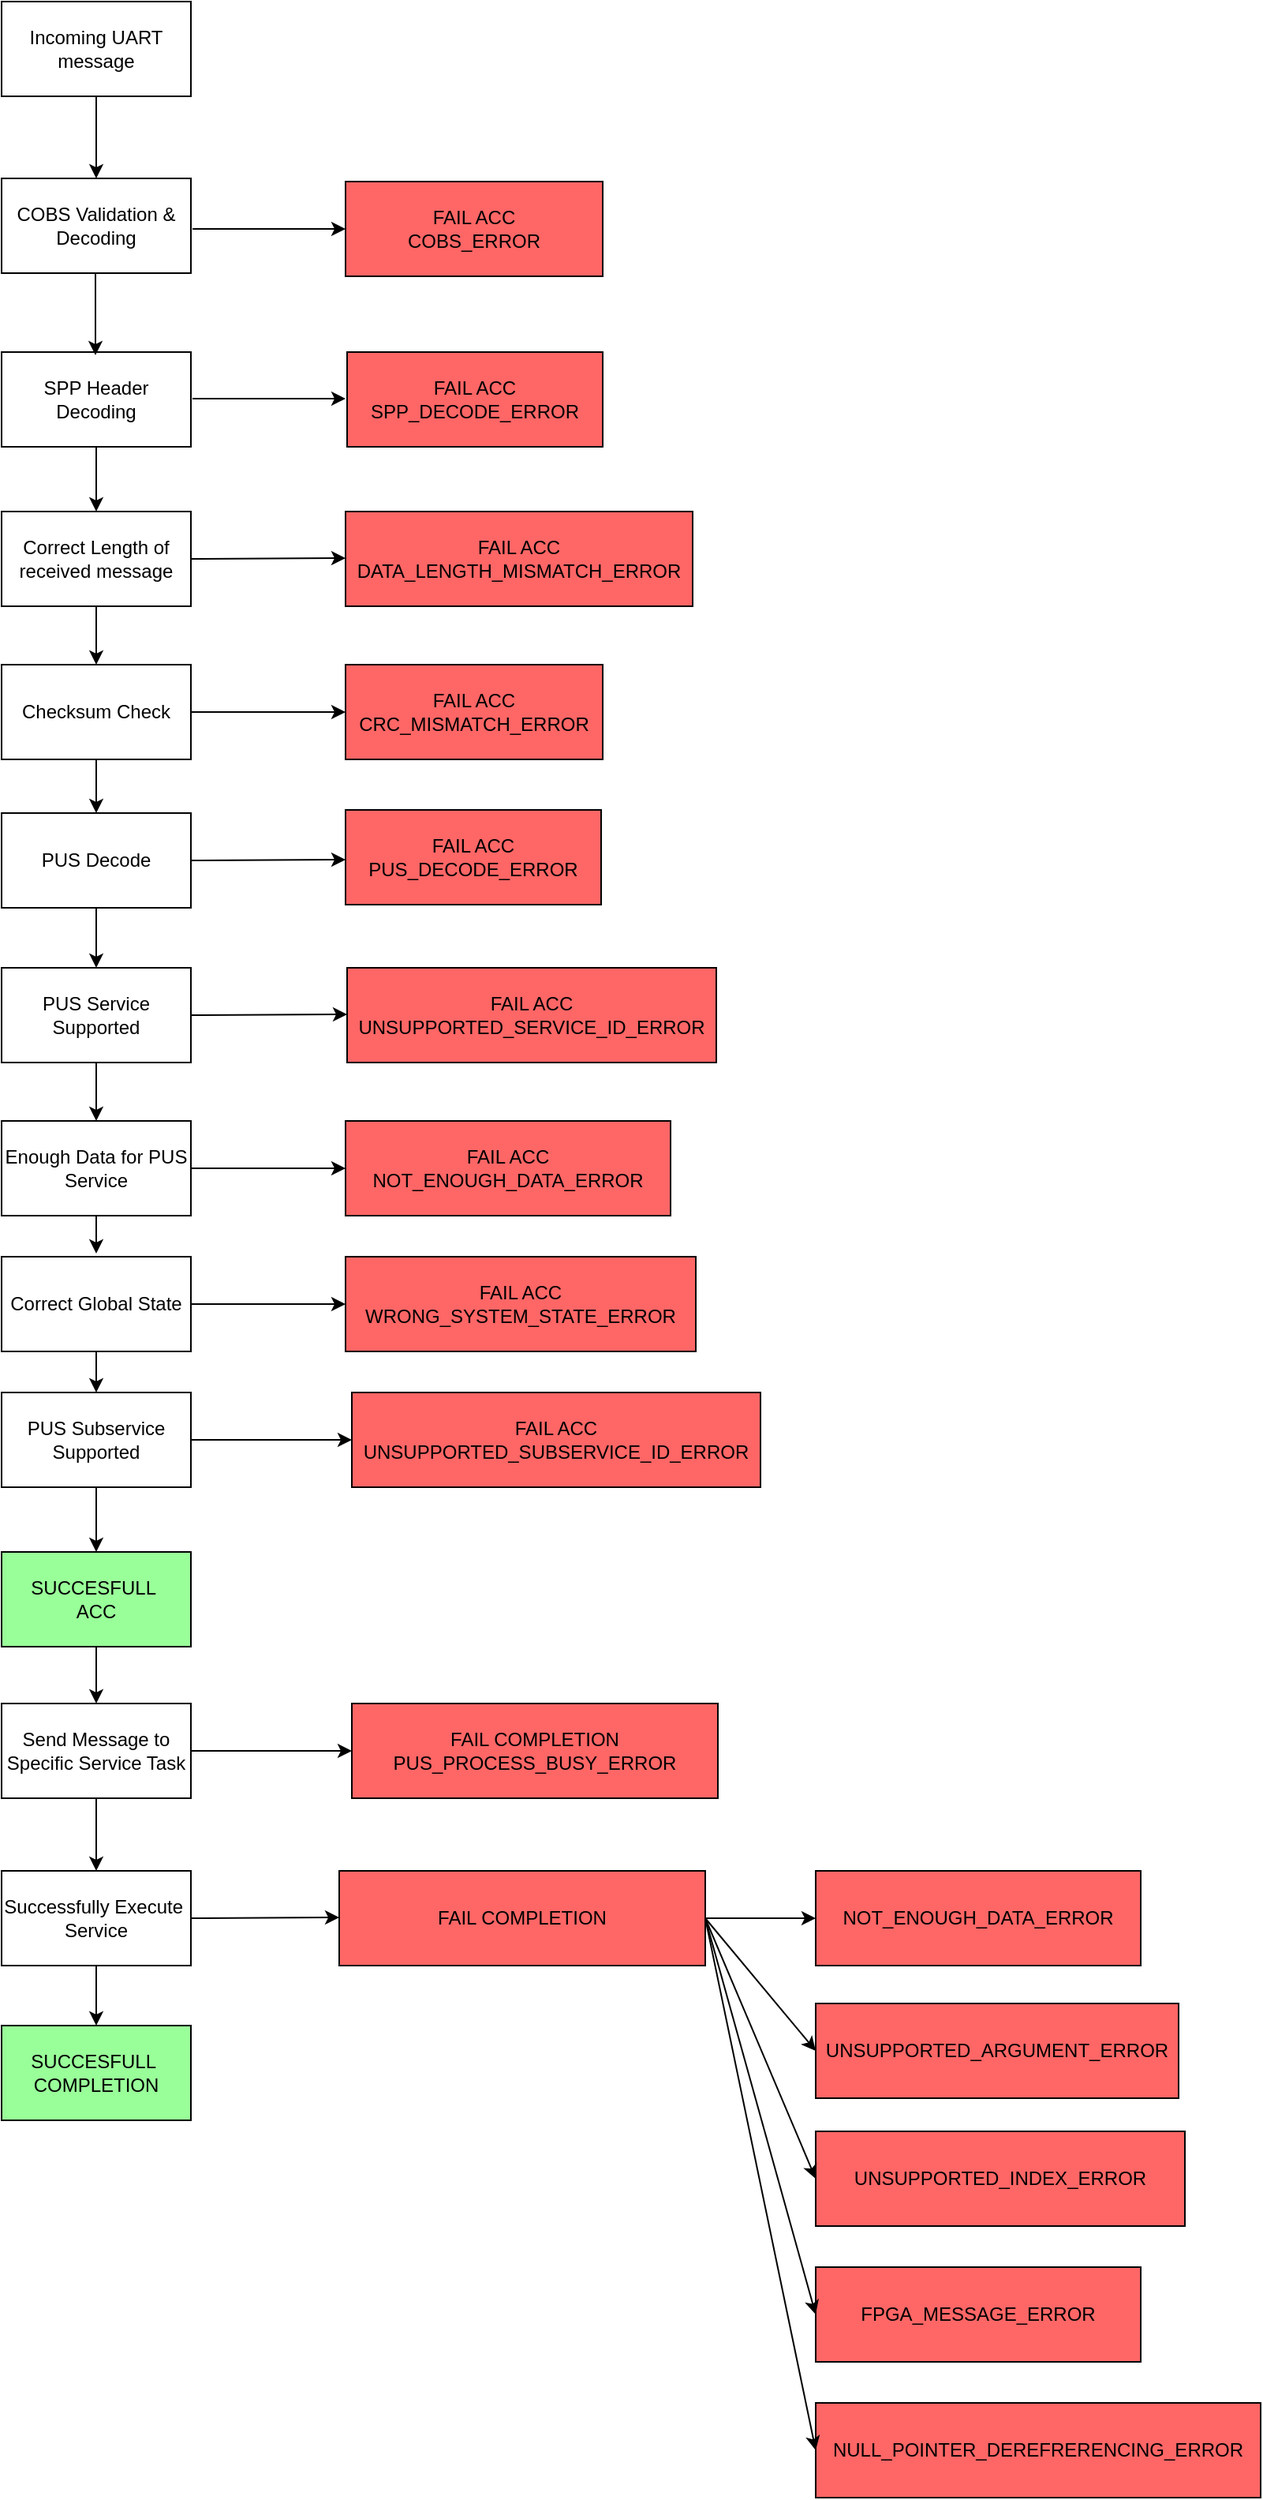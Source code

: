 <mxfile version="26.2.12">
  <diagram name="Pagină-1" id="K7ZkN5vFVRDfCoLSblhW">
    <mxGraphModel dx="1795" dy="815" grid="0" gridSize="10" guides="1" tooltips="1" connect="1" arrows="1" fold="1" page="0" pageScale="1" pageWidth="827" pageHeight="1169" math="0" shadow="0">
      <root>
        <mxCell id="0" />
        <mxCell id="1" parent="0" />
        <mxCell id="Bkob230-6VRAGTBJh4gk-1" value="Incoming UART message" style="rounded=0;whiteSpace=wrap;html=1;" vertex="1" parent="1">
          <mxGeometry x="68" y="34" width="120" height="60" as="geometry" />
        </mxCell>
        <mxCell id="Bkob230-6VRAGTBJh4gk-2" value="COBS Validation &amp;amp; Decoding" style="rounded=0;whiteSpace=wrap;html=1;" vertex="1" parent="1">
          <mxGeometry x="68" y="146" width="120" height="60" as="geometry" />
        </mxCell>
        <mxCell id="Bkob230-6VRAGTBJh4gk-3" value="SPP Header Decoding" style="rounded=0;whiteSpace=wrap;html=1;" vertex="1" parent="1">
          <mxGeometry x="68" y="256" width="120" height="60" as="geometry" />
        </mxCell>
        <mxCell id="Bkob230-6VRAGTBJh4gk-4" value="Correct Length of received message" style="rounded=0;whiteSpace=wrap;html=1;" vertex="1" parent="1">
          <mxGeometry x="68" y="357" width="120" height="60" as="geometry" />
        </mxCell>
        <mxCell id="Bkob230-6VRAGTBJh4gk-5" value="Checksum Check" style="rounded=0;whiteSpace=wrap;html=1;" vertex="1" parent="1">
          <mxGeometry x="68" y="454" width="120" height="60" as="geometry" />
        </mxCell>
        <mxCell id="Bkob230-6VRAGTBJh4gk-6" value="PUS Decode" style="rounded=0;whiteSpace=wrap;html=1;" vertex="1" parent="1">
          <mxGeometry x="68" y="548" width="120" height="60" as="geometry" />
        </mxCell>
        <mxCell id="Bkob230-6VRAGTBJh4gk-13" value="" style="endArrow=classic;html=1;rounded=0;exitX=1;exitY=0.5;exitDx=0;exitDy=0;entryX=0;entryY=0.5;entryDx=0;entryDy=0;" edge="1" parent="1" target="Bkob230-6VRAGTBJh4gk-14">
          <mxGeometry width="50" height="50" relative="1" as="geometry">
            <mxPoint x="189" y="178" as="sourcePoint" />
            <mxPoint x="287" y="181" as="targetPoint" />
          </mxGeometry>
        </mxCell>
        <mxCell id="Bkob230-6VRAGTBJh4gk-14" value="FAIL ACC&lt;div&gt;COBS_ERROR&lt;/div&gt;" style="rounded=0;whiteSpace=wrap;html=1;fillColor=#FF6666;" vertex="1" parent="1">
          <mxGeometry x="286" y="148" width="163" height="60" as="geometry" />
        </mxCell>
        <mxCell id="Bkob230-6VRAGTBJh4gk-16" value="FAIL ACC&lt;div&gt;SPP_DECODE_ERROR&lt;/div&gt;" style="rounded=0;whiteSpace=wrap;html=1;fillColor=#FF6666;" vertex="1" parent="1">
          <mxGeometry x="287" y="256" width="162" height="60" as="geometry" />
        </mxCell>
        <mxCell id="Bkob230-6VRAGTBJh4gk-17" value="" style="endArrow=classic;html=1;rounded=0;exitX=1;exitY=0.5;exitDx=0;exitDy=0;" edge="1" parent="1" source="Bkob230-6VRAGTBJh4gk-4">
          <mxGeometry width="50" height="50" relative="1" as="geometry">
            <mxPoint x="205" y="386.5" as="sourcePoint" />
            <mxPoint x="286" y="386.5" as="targetPoint" />
          </mxGeometry>
        </mxCell>
        <mxCell id="Bkob230-6VRAGTBJh4gk-18" value="FAIL ACC&lt;div&gt;DATA_LENGTH_MISMATCH_ERROR&lt;/div&gt;" style="rounded=0;whiteSpace=wrap;html=1;fillColor=#FF6666;" vertex="1" parent="1">
          <mxGeometry x="286" y="357" width="220" height="60" as="geometry" />
        </mxCell>
        <mxCell id="Bkob230-6VRAGTBJh4gk-19" value="" style="endArrow=classic;html=1;rounded=0;exitX=1;exitY=0.5;exitDx=0;exitDy=0;entryX=0;entryY=0.5;entryDx=0;entryDy=0;" edge="1" parent="1" source="Bkob230-6VRAGTBJh4gk-5" target="Bkob230-6VRAGTBJh4gk-20">
          <mxGeometry width="50" height="50" relative="1" as="geometry">
            <mxPoint x="202" y="483.5" as="sourcePoint" />
            <mxPoint x="283" y="483.5" as="targetPoint" />
          </mxGeometry>
        </mxCell>
        <mxCell id="Bkob230-6VRAGTBJh4gk-20" value="FAIL ACC&lt;div&gt;CRC_MISMATCH_ERROR&lt;/div&gt;" style="rounded=0;whiteSpace=wrap;html=1;fillColor=#FF6666;" vertex="1" parent="1">
          <mxGeometry x="286" y="454" width="163" height="60" as="geometry" />
        </mxCell>
        <mxCell id="Bkob230-6VRAGTBJh4gk-21" value="" style="endArrow=classic;html=1;rounded=0;exitX=1;exitY=0.5;exitDx=0;exitDy=0;" edge="1" parent="1" source="Bkob230-6VRAGTBJh4gk-6">
          <mxGeometry width="50" height="50" relative="1" as="geometry">
            <mxPoint x="205" y="577.5" as="sourcePoint" />
            <mxPoint x="286" y="577.5" as="targetPoint" />
          </mxGeometry>
        </mxCell>
        <mxCell id="Bkob230-6VRAGTBJh4gk-22" value="FAIL ACC&lt;div&gt;PUS_DECODE_ERROR&lt;/div&gt;" style="rounded=0;whiteSpace=wrap;html=1;fillColor=#FF6666;" vertex="1" parent="1">
          <mxGeometry x="286" y="546" width="162" height="60" as="geometry" />
        </mxCell>
        <mxCell id="Bkob230-6VRAGTBJh4gk-24" value="" style="endArrow=classic;html=1;rounded=0;exitX=0.5;exitY=1;exitDx=0;exitDy=0;entryX=0.5;entryY=0;entryDx=0;entryDy=0;" edge="1" parent="1" source="Bkob230-6VRAGTBJh4gk-1" target="Bkob230-6VRAGTBJh4gk-2">
          <mxGeometry width="50" height="50" relative="1" as="geometry">
            <mxPoint x="388" y="445" as="sourcePoint" />
            <mxPoint x="438" y="395" as="targetPoint" />
          </mxGeometry>
        </mxCell>
        <mxCell id="Bkob230-6VRAGTBJh4gk-25" value="" style="endArrow=classic;html=1;rounded=0;exitX=0.5;exitY=1;exitDx=0;exitDy=0;entryX=0.5;entryY=0;entryDx=0;entryDy=0;" edge="1" parent="1" source="Bkob230-6VRAGTBJh4gk-4" target="Bkob230-6VRAGTBJh4gk-5">
          <mxGeometry width="50" height="50" relative="1" as="geometry">
            <mxPoint x="242" y="414" as="sourcePoint" />
            <mxPoint x="242" y="466" as="targetPoint" />
          </mxGeometry>
        </mxCell>
        <mxCell id="Bkob230-6VRAGTBJh4gk-26" value="" style="endArrow=classic;html=1;rounded=0;exitX=0.5;exitY=1;exitDx=0;exitDy=0;entryX=0.5;entryY=0;entryDx=0;entryDy=0;" edge="1" parent="1" source="Bkob230-6VRAGTBJh4gk-3" target="Bkob230-6VRAGTBJh4gk-4">
          <mxGeometry width="50" height="50" relative="1" as="geometry">
            <mxPoint x="128" y="318" as="sourcePoint" />
            <mxPoint x="137" y="342" as="targetPoint" />
          </mxGeometry>
        </mxCell>
        <mxCell id="Bkob230-6VRAGTBJh4gk-27" value="" style="endArrow=classic;html=1;rounded=0;exitX=0.5;exitY=1;exitDx=0;exitDy=0;entryX=0.5;entryY=0;entryDx=0;entryDy=0;" edge="1" parent="1">
          <mxGeometry width="50" height="50" relative="1" as="geometry">
            <mxPoint x="127.5" y="206" as="sourcePoint" />
            <mxPoint x="127.5" y="258" as="targetPoint" />
          </mxGeometry>
        </mxCell>
        <mxCell id="Bkob230-6VRAGTBJh4gk-29" value="" style="endArrow=classic;html=1;rounded=0;exitX=0.5;exitY=1;exitDx=0;exitDy=0;entryX=0.5;entryY=0;entryDx=0;entryDy=0;" edge="1" parent="1" source="Bkob230-6VRAGTBJh4gk-5" target="Bkob230-6VRAGTBJh4gk-6">
          <mxGeometry width="50" height="50" relative="1" as="geometry">
            <mxPoint x="168" y="134" as="sourcePoint" />
            <mxPoint x="168" y="186" as="targetPoint" />
          </mxGeometry>
        </mxCell>
        <mxCell id="Bkob230-6VRAGTBJh4gk-30" value="PUS Service Supported" style="rounded=0;whiteSpace=wrap;html=1;" vertex="1" parent="1">
          <mxGeometry x="68" y="646" width="120" height="60" as="geometry" />
        </mxCell>
        <mxCell id="Bkob230-6VRAGTBJh4gk-31" value="FAIL ACC&lt;div&gt;UNSUPPORTED_SERVICE_ID_ERROR&lt;/div&gt;" style="rounded=0;whiteSpace=wrap;html=1;fillColor=#FF6666;" vertex="1" parent="1">
          <mxGeometry x="287" y="646" width="234" height="60" as="geometry" />
        </mxCell>
        <mxCell id="Bkob230-6VRAGTBJh4gk-32" value="" style="endArrow=classic;html=1;rounded=0;exitX=1;exitY=0.5;exitDx=0;exitDy=0;" edge="1" parent="1" source="Bkob230-6VRAGTBJh4gk-30">
          <mxGeometry width="50" height="50" relative="1" as="geometry">
            <mxPoint x="206" y="675.5" as="sourcePoint" />
            <mxPoint x="287" y="675.5" as="targetPoint" />
          </mxGeometry>
        </mxCell>
        <mxCell id="Bkob230-6VRAGTBJh4gk-33" value="Enough Data for PUS Service" style="rounded=0;whiteSpace=wrap;html=1;" vertex="1" parent="1">
          <mxGeometry x="68" y="743" width="120" height="60" as="geometry" />
        </mxCell>
        <mxCell id="Bkob230-6VRAGTBJh4gk-34" value="Correct Global State" style="rounded=0;whiteSpace=wrap;html=1;" vertex="1" parent="1">
          <mxGeometry x="68" y="829" width="120" height="60" as="geometry" />
        </mxCell>
        <mxCell id="Bkob230-6VRAGTBJh4gk-35" value="FAIL ACC&lt;div&gt;NOT_ENOUGH_DATA_ERROR&lt;/div&gt;" style="rounded=0;whiteSpace=wrap;html=1;fillColor=#FF6666;" vertex="1" parent="1">
          <mxGeometry x="286" y="743" width="206" height="60" as="geometry" />
        </mxCell>
        <mxCell id="Bkob230-6VRAGTBJh4gk-36" value="" style="endArrow=classic;html=1;rounded=0;exitX=1;exitY=0.5;exitDx=0;exitDy=0;entryX=0;entryY=0.5;entryDx=0;entryDy=0;" edge="1" parent="1" source="Bkob230-6VRAGTBJh4gk-33" target="Bkob230-6VRAGTBJh4gk-35">
          <mxGeometry width="50" height="50" relative="1" as="geometry">
            <mxPoint x="205" y="776.5" as="sourcePoint" />
            <mxPoint x="286" y="776.5" as="targetPoint" />
          </mxGeometry>
        </mxCell>
        <mxCell id="Bkob230-6VRAGTBJh4gk-37" value="FAIL ACC&lt;div&gt;WRONG_SYSTEM_STATE_ERROR&lt;/div&gt;" style="rounded=0;whiteSpace=wrap;html=1;fillColor=#FF6666;" vertex="1" parent="1">
          <mxGeometry x="286" y="829" width="222" height="60" as="geometry" />
        </mxCell>
        <mxCell id="Bkob230-6VRAGTBJh4gk-38" value="" style="endArrow=classic;html=1;rounded=0;exitX=1;exitY=0.5;exitDx=0;exitDy=0;entryX=0;entryY=0.5;entryDx=0;entryDy=0;" edge="1" parent="1" source="Bkob230-6VRAGTBJh4gk-34" target="Bkob230-6VRAGTBJh4gk-37">
          <mxGeometry width="50" height="50" relative="1" as="geometry">
            <mxPoint x="206" y="861.5" as="sourcePoint" />
            <mxPoint x="287" y="861.5" as="targetPoint" />
          </mxGeometry>
        </mxCell>
        <mxCell id="Bkob230-6VRAGTBJh4gk-39" value="" style="endArrow=classic;html=1;rounded=0;exitX=0.5;exitY=1;exitDx=0;exitDy=0;entryX=0.5;entryY=0;entryDx=0;entryDy=0;" edge="1" parent="1" source="Bkob230-6VRAGTBJh4gk-6" target="Bkob230-6VRAGTBJh4gk-30">
          <mxGeometry width="50" height="50" relative="1" as="geometry">
            <mxPoint x="388" y="584" as="sourcePoint" />
            <mxPoint x="438" y="534" as="targetPoint" />
          </mxGeometry>
        </mxCell>
        <mxCell id="Bkob230-6VRAGTBJh4gk-40" value="" style="endArrow=classic;html=1;rounded=0;exitX=0.5;exitY=1;exitDx=0;exitDy=0;" edge="1" parent="1" source="Bkob230-6VRAGTBJh4gk-30" target="Bkob230-6VRAGTBJh4gk-33">
          <mxGeometry width="50" height="50" relative="1" as="geometry">
            <mxPoint x="388" y="584" as="sourcePoint" />
            <mxPoint x="438" y="534" as="targetPoint" />
          </mxGeometry>
        </mxCell>
        <mxCell id="Bkob230-6VRAGTBJh4gk-41" value="" style="endArrow=classic;html=1;rounded=0;exitX=0.5;exitY=1;exitDx=0;exitDy=0;" edge="1" parent="1" source="Bkob230-6VRAGTBJh4gk-33">
          <mxGeometry width="50" height="50" relative="1" as="geometry">
            <mxPoint x="388" y="584" as="sourcePoint" />
            <mxPoint x="128" y="827" as="targetPoint" />
          </mxGeometry>
        </mxCell>
        <mxCell id="Bkob230-6VRAGTBJh4gk-42" value="PUS Subservice&lt;div&gt;Supported&lt;/div&gt;" style="rounded=0;whiteSpace=wrap;html=1;" vertex="1" parent="1">
          <mxGeometry x="68" y="915" width="120" height="60" as="geometry" />
        </mxCell>
        <mxCell id="Bkob230-6VRAGTBJh4gk-43" value="FAIL ACC&lt;div&gt;UNSUPPORTED_SUBSERVICE_ID_ERROR&lt;/div&gt;" style="rounded=0;whiteSpace=wrap;html=1;fillColor=#FF6666;" vertex="1" parent="1">
          <mxGeometry x="290" y="915" width="259" height="60" as="geometry" />
        </mxCell>
        <mxCell id="Bkob230-6VRAGTBJh4gk-44" value="" style="endArrow=classic;html=1;rounded=0;exitX=1;exitY=0.5;exitDx=0;exitDy=0;entryX=0;entryY=0.5;entryDx=0;entryDy=0;" edge="1" parent="1" source="Bkob230-6VRAGTBJh4gk-42" target="Bkob230-6VRAGTBJh4gk-43">
          <mxGeometry width="50" height="50" relative="1" as="geometry">
            <mxPoint x="210" y="946.5" as="sourcePoint" />
            <mxPoint x="291" y="946.5" as="targetPoint" />
          </mxGeometry>
        </mxCell>
        <mxCell id="Bkob230-6VRAGTBJh4gk-45" value="SUCCESFULL&amp;nbsp;&lt;div&gt;ACC&lt;/div&gt;" style="rounded=0;whiteSpace=wrap;html=1;fillColor=#99FF99;" vertex="1" parent="1">
          <mxGeometry x="68" y="1016" width="120" height="60" as="geometry" />
        </mxCell>
        <mxCell id="Bkob230-6VRAGTBJh4gk-47" value="" style="endArrow=classic;html=1;rounded=0;exitX=0.5;exitY=1;exitDx=0;exitDy=0;entryX=0.5;entryY=0;entryDx=0;entryDy=0;" edge="1" parent="1" source="Bkob230-6VRAGTBJh4gk-34" target="Bkob230-6VRAGTBJh4gk-42">
          <mxGeometry width="50" height="50" relative="1" as="geometry">
            <mxPoint x="-140" y="933" as="sourcePoint" />
            <mxPoint x="-90" y="883" as="targetPoint" />
          </mxGeometry>
        </mxCell>
        <mxCell id="Bkob230-6VRAGTBJh4gk-48" value="" style="endArrow=classic;html=1;rounded=0;exitX=0.5;exitY=1;exitDx=0;exitDy=0;entryX=0.5;entryY=0;entryDx=0;entryDy=0;" edge="1" parent="1" source="Bkob230-6VRAGTBJh4gk-42" target="Bkob230-6VRAGTBJh4gk-45">
          <mxGeometry width="50" height="50" relative="1" as="geometry">
            <mxPoint x="388" y="884" as="sourcePoint" />
            <mxPoint x="438" y="834" as="targetPoint" />
          </mxGeometry>
        </mxCell>
        <mxCell id="Bkob230-6VRAGTBJh4gk-49" value="Send Message to Specific Service Task" style="rounded=0;whiteSpace=wrap;html=1;" vertex="1" parent="1">
          <mxGeometry x="68" y="1112" width="120" height="60" as="geometry" />
        </mxCell>
        <mxCell id="Bkob230-6VRAGTBJh4gk-50" value="" style="endArrow=classic;html=1;rounded=0;exitX=1;exitY=0.5;exitDx=0;exitDy=0;entryX=0;entryY=0.5;entryDx=0;entryDy=0;" edge="1" parent="1" source="Bkob230-6VRAGTBJh4gk-49" target="Bkob230-6VRAGTBJh4gk-51">
          <mxGeometry width="50" height="50" relative="1" as="geometry">
            <mxPoint x="206" y="1139.5" as="sourcePoint" />
            <mxPoint x="287" y="1139.5" as="targetPoint" />
          </mxGeometry>
        </mxCell>
        <mxCell id="Bkob230-6VRAGTBJh4gk-51" value="FAIL COMPLETION&lt;div&gt;PUS_PROCESS_BUSY_ERROR&lt;/div&gt;" style="rounded=0;whiteSpace=wrap;html=1;fillColor=#FF6666;" vertex="1" parent="1">
          <mxGeometry x="290" y="1112" width="232" height="60" as="geometry" />
        </mxCell>
        <mxCell id="Bkob230-6VRAGTBJh4gk-52" value="" style="endArrow=classic;html=1;rounded=0;exitX=0.5;exitY=1;exitDx=0;exitDy=0;entryX=0.5;entryY=0;entryDx=0;entryDy=0;" edge="1" parent="1" source="Bkob230-6VRAGTBJh4gk-45" target="Bkob230-6VRAGTBJh4gk-49">
          <mxGeometry width="50" height="50" relative="1" as="geometry">
            <mxPoint x="388" y="884" as="sourcePoint" />
            <mxPoint x="438" y="834" as="targetPoint" />
          </mxGeometry>
        </mxCell>
        <mxCell id="Bkob230-6VRAGTBJh4gk-53" value="Successfully Execute&amp;nbsp;&lt;div&gt;Service&lt;/div&gt;" style="rounded=0;whiteSpace=wrap;html=1;" vertex="1" parent="1">
          <mxGeometry x="68" y="1218" width="120" height="60" as="geometry" />
        </mxCell>
        <mxCell id="Bkob230-6VRAGTBJh4gk-54" value="SUCCESFULL&amp;nbsp;&lt;div&gt;COMPLETION&lt;/div&gt;" style="rounded=0;whiteSpace=wrap;html=1;fillColor=#99FF99;" vertex="1" parent="1">
          <mxGeometry x="68" y="1316" width="120" height="60" as="geometry" />
        </mxCell>
        <mxCell id="Bkob230-6VRAGTBJh4gk-55" value="" style="endArrow=classic;html=1;rounded=0;exitX=0.5;exitY=1;exitDx=0;exitDy=0;entryX=0.5;entryY=0;entryDx=0;entryDy=0;" edge="1" parent="1" source="Bkob230-6VRAGTBJh4gk-49" target="Bkob230-6VRAGTBJh4gk-53">
          <mxGeometry width="50" height="50" relative="1" as="geometry">
            <mxPoint x="388" y="1084" as="sourcePoint" />
            <mxPoint x="438" y="1034" as="targetPoint" />
          </mxGeometry>
        </mxCell>
        <mxCell id="Bkob230-6VRAGTBJh4gk-56" value="" style="endArrow=classic;html=1;rounded=0;exitX=0.5;exitY=1;exitDx=0;exitDy=0;entryX=0.5;entryY=0;entryDx=0;entryDy=0;" edge="1" parent="1" source="Bkob230-6VRAGTBJh4gk-53" target="Bkob230-6VRAGTBJh4gk-54">
          <mxGeometry width="50" height="50" relative="1" as="geometry">
            <mxPoint x="388" y="1084" as="sourcePoint" />
            <mxPoint x="438" y="1034" as="targetPoint" />
          </mxGeometry>
        </mxCell>
        <mxCell id="Bkob230-6VRAGTBJh4gk-57" value="FAIL COMPLETION" style="rounded=0;whiteSpace=wrap;html=1;fillColor=#FF6666;" vertex="1" parent="1">
          <mxGeometry x="282" y="1218" width="232" height="60" as="geometry" />
        </mxCell>
        <mxCell id="Bkob230-6VRAGTBJh4gk-58" value="" style="endArrow=classic;html=1;rounded=0;exitX=1;exitY=0.5;exitDx=0;exitDy=0;" edge="1" parent="1" source="Bkob230-6VRAGTBJh4gk-53">
          <mxGeometry width="50" height="50" relative="1" as="geometry">
            <mxPoint x="201" y="1247.5" as="sourcePoint" />
            <mxPoint x="282" y="1247.5" as="targetPoint" />
          </mxGeometry>
        </mxCell>
        <mxCell id="Bkob230-6VRAGTBJh4gk-59" value="UNSUPPORTED_ARGUMENT_ERROR" style="rounded=0;whiteSpace=wrap;html=1;fillColor=#FF6666;" vertex="1" parent="1">
          <mxGeometry x="584" y="1302" width="230" height="60" as="geometry" />
        </mxCell>
        <mxCell id="Bkob230-6VRAGTBJh4gk-61" value="NOT_ENOUGH_DATA_ERROR" style="rounded=0;whiteSpace=wrap;html=1;fillColor=#FF6666;" vertex="1" parent="1">
          <mxGeometry x="584" y="1218" width="206" height="60" as="geometry" />
        </mxCell>
        <mxCell id="Bkob230-6VRAGTBJh4gk-62" value="UNSUPPORTED_INDEX_ERROR" style="rounded=0;whiteSpace=wrap;html=1;fillColor=#FF6666;" vertex="1" parent="1">
          <mxGeometry x="584" y="1383" width="234" height="60" as="geometry" />
        </mxCell>
        <mxCell id="Bkob230-6VRAGTBJh4gk-63" value="FPGA_MESSAGE_ERROR" style="rounded=0;whiteSpace=wrap;html=1;fillColor=#FF6666;" vertex="1" parent="1">
          <mxGeometry x="584" y="1469" width="206" height="60" as="geometry" />
        </mxCell>
        <mxCell id="Bkob230-6VRAGTBJh4gk-64" value="NULL_POINTER_DEREFRERENCING_ERROR" style="rounded=0;whiteSpace=wrap;html=1;fillColor=#FF6666;" vertex="1" parent="1">
          <mxGeometry x="584" y="1555" width="282" height="60" as="geometry" />
        </mxCell>
        <mxCell id="Bkob230-6VRAGTBJh4gk-65" value="" style="endArrow=classic;html=1;rounded=0;exitX=1;exitY=0.5;exitDx=0;exitDy=0;entryX=0;entryY=0.5;entryDx=0;entryDy=0;" edge="1" parent="1" source="Bkob230-6VRAGTBJh4gk-57" target="Bkob230-6VRAGTBJh4gk-61">
          <mxGeometry width="50" height="50" relative="1" as="geometry">
            <mxPoint x="388" y="1384" as="sourcePoint" />
            <mxPoint x="438" y="1334" as="targetPoint" />
          </mxGeometry>
        </mxCell>
        <mxCell id="Bkob230-6VRAGTBJh4gk-66" value="" style="endArrow=classic;html=1;rounded=0;exitX=1;exitY=0.5;exitDx=0;exitDy=0;entryX=0;entryY=0.5;entryDx=0;entryDy=0;" edge="1" parent="1" source="Bkob230-6VRAGTBJh4gk-57" target="Bkob230-6VRAGTBJh4gk-59">
          <mxGeometry width="50" height="50" relative="1" as="geometry">
            <mxPoint x="388" y="1384" as="sourcePoint" />
            <mxPoint x="438" y="1334" as="targetPoint" />
          </mxGeometry>
        </mxCell>
        <mxCell id="Bkob230-6VRAGTBJh4gk-67" value="" style="endArrow=classic;html=1;rounded=0;exitX=1;exitY=0.5;exitDx=0;exitDy=0;entryX=0;entryY=0.5;entryDx=0;entryDy=0;" edge="1" parent="1" source="Bkob230-6VRAGTBJh4gk-57" target="Bkob230-6VRAGTBJh4gk-62">
          <mxGeometry width="50" height="50" relative="1" as="geometry">
            <mxPoint x="388" y="1384" as="sourcePoint" />
            <mxPoint x="438" y="1334" as="targetPoint" />
          </mxGeometry>
        </mxCell>
        <mxCell id="Bkob230-6VRAGTBJh4gk-68" value="" style="endArrow=classic;html=1;rounded=0;exitX=1;exitY=0.5;exitDx=0;exitDy=0;entryX=0;entryY=0.5;entryDx=0;entryDy=0;" edge="1" parent="1" source="Bkob230-6VRAGTBJh4gk-57" target="Bkob230-6VRAGTBJh4gk-63">
          <mxGeometry width="50" height="50" relative="1" as="geometry">
            <mxPoint x="388" y="1384" as="sourcePoint" />
            <mxPoint x="438" y="1334" as="targetPoint" />
          </mxGeometry>
        </mxCell>
        <mxCell id="Bkob230-6VRAGTBJh4gk-69" value="" style="endArrow=classic;html=1;rounded=0;exitX=1;exitY=0.5;exitDx=0;exitDy=0;entryX=0;entryY=0.5;entryDx=0;entryDy=0;" edge="1" parent="1" source="Bkob230-6VRAGTBJh4gk-57" target="Bkob230-6VRAGTBJh4gk-64">
          <mxGeometry width="50" height="50" relative="1" as="geometry">
            <mxPoint x="388" y="1384" as="sourcePoint" />
            <mxPoint x="438" y="1334" as="targetPoint" />
          </mxGeometry>
        </mxCell>
        <mxCell id="Bkob230-6VRAGTBJh4gk-71" value="" style="endArrow=classic;html=1;rounded=0;exitX=1;exitY=0.5;exitDx=0;exitDy=0;entryX=0;entryY=0.5;entryDx=0;entryDy=0;" edge="1" parent="1">
          <mxGeometry width="50" height="50" relative="1" as="geometry">
            <mxPoint x="189" y="285.5" as="sourcePoint" />
            <mxPoint x="286" y="285.5" as="targetPoint" />
          </mxGeometry>
        </mxCell>
      </root>
    </mxGraphModel>
  </diagram>
</mxfile>
